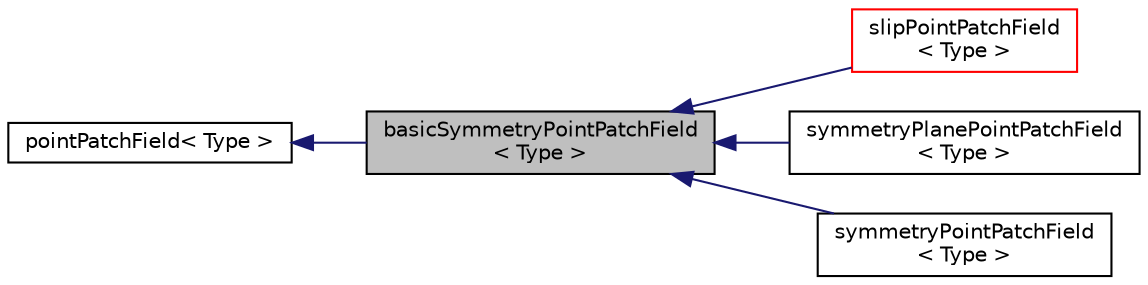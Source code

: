 digraph "basicSymmetryPointPatchField&lt; Type &gt;"
{
  bgcolor="transparent";
  edge [fontname="Helvetica",fontsize="10",labelfontname="Helvetica",labelfontsize="10"];
  node [fontname="Helvetica",fontsize="10",shape=record];
  rankdir="LR";
  Node1 [label="basicSymmetryPointPatchField\l\< Type \>",height=0.2,width=0.4,color="black", fillcolor="grey75", style="filled", fontcolor="black"];
  Node2 -> Node1 [dir="back",color="midnightblue",fontsize="10",style="solid",fontname="Helvetica"];
  Node2 [label="pointPatchField\< Type \>",height=0.2,width=0.4,color="black",URL="$a01893.html",tooltip="Abstract base class for point-mesh patch fields. "];
  Node1 -> Node3 [dir="back",color="midnightblue",fontsize="10",style="solid",fontname="Helvetica"];
  Node3 [label="slipPointPatchField\l\< Type \>",height=0.2,width=0.4,color="red",URL="$a02339.html",tooltip="Foam::slipPointPatchField. "];
  Node1 -> Node4 [dir="back",color="midnightblue",fontsize="10",style="solid",fontname="Helvetica"];
  Node4 [label="symmetryPlanePointPatchField\l\< Type \>",height=0.2,width=0.4,color="black",URL="$a02529.html",tooltip="A symmetry-plane boundary condition for pointField. "];
  Node1 -> Node5 [dir="back",color="midnightblue",fontsize="10",style="solid",fontname="Helvetica"];
  Node5 [label="symmetryPointPatchField\l\< Type \>",height=0.2,width=0.4,color="black",URL="$a02532.html",tooltip="A Symmetry boundary condition for pointField. "];
}
